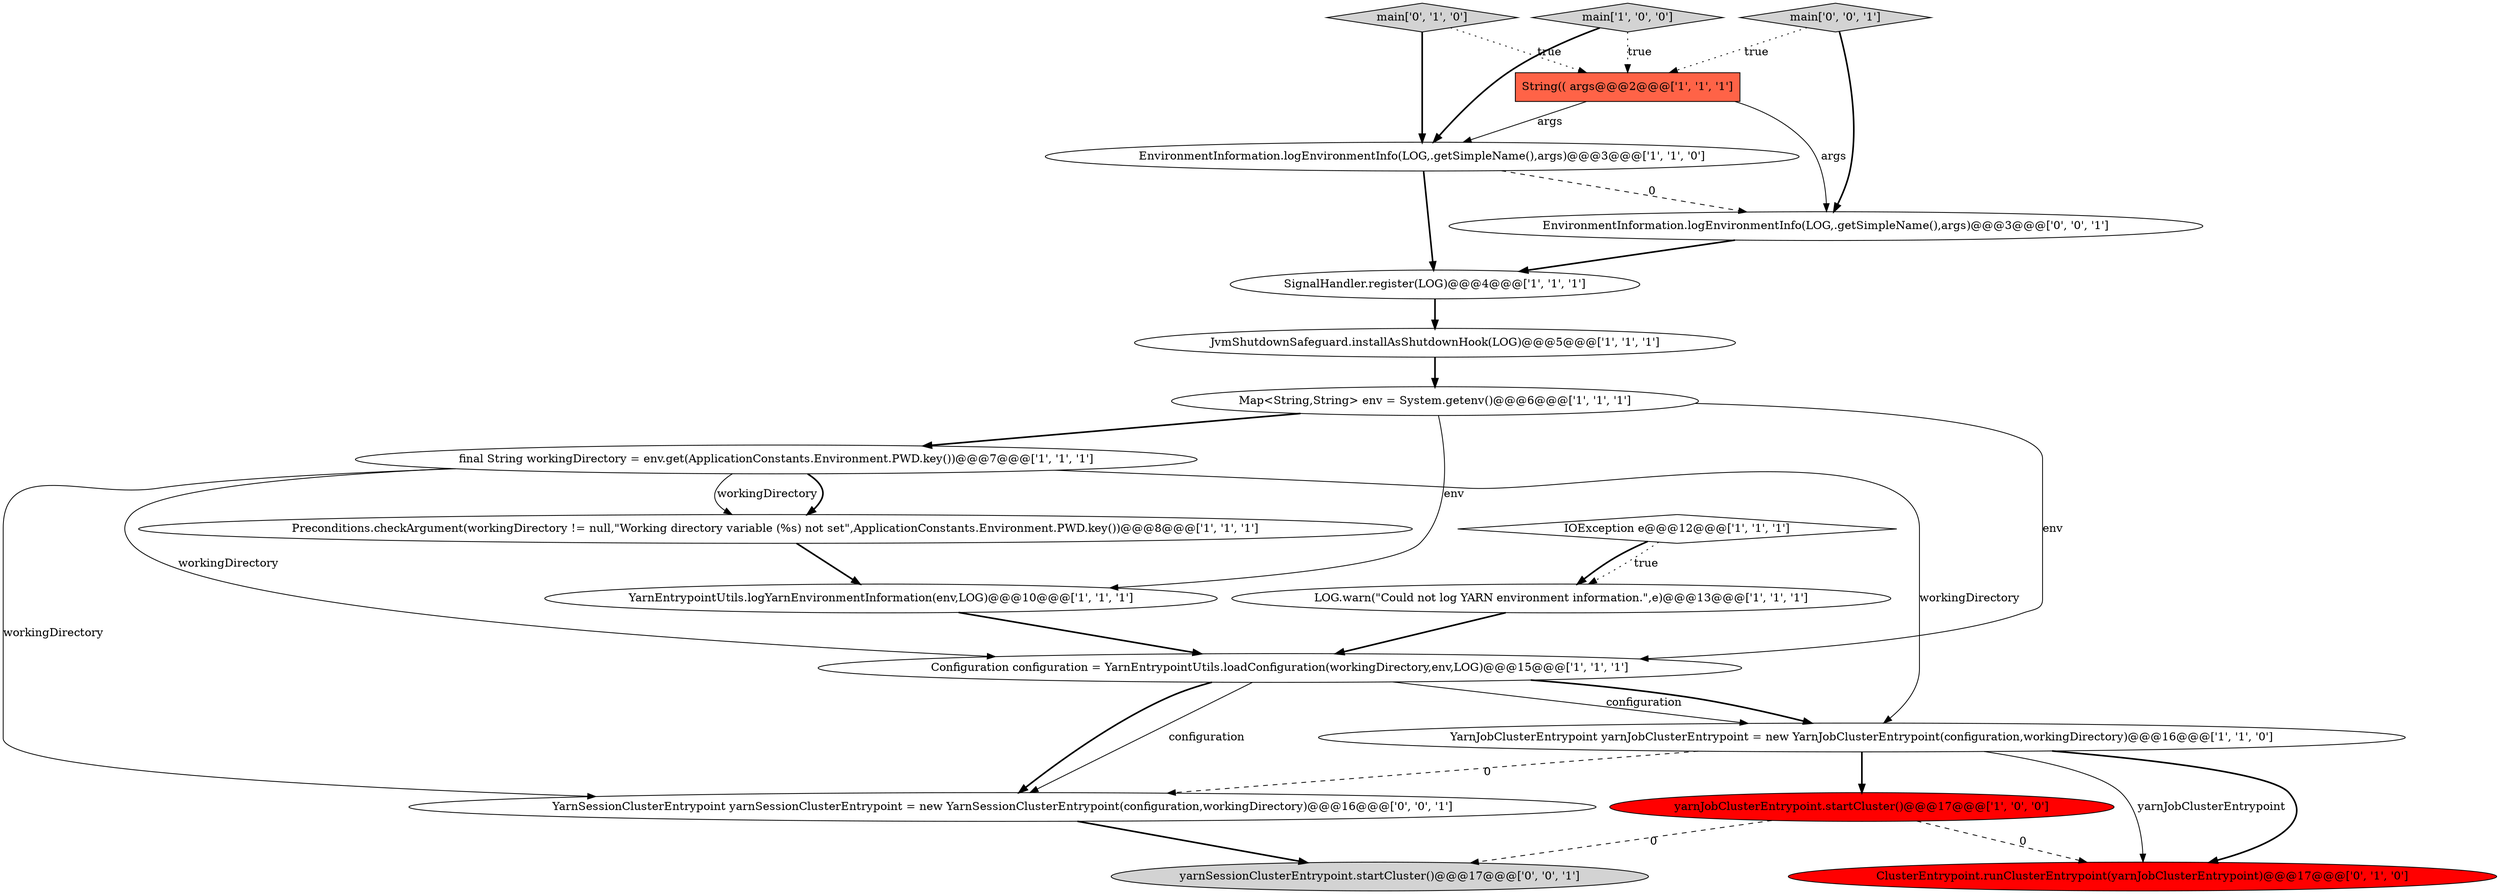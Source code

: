 digraph {
16 [style = filled, label = "yarnSessionClusterEntrypoint.startCluster()@@@17@@@['0', '0', '1']", fillcolor = lightgray, shape = ellipse image = "AAA0AAABBB3BBB"];
4 [style = filled, label = "Preconditions.checkArgument(workingDirectory != null,\"Working directory variable (%s) not set\",ApplicationConstants.Environment.PWD.key())@@@8@@@['1', '1', '1']", fillcolor = white, shape = ellipse image = "AAA0AAABBB1BBB"];
10 [style = filled, label = "main['1', '0', '0']", fillcolor = lightgray, shape = diamond image = "AAA0AAABBB1BBB"];
11 [style = filled, label = "LOG.warn(\"Could not log YARN environment information.\",e)@@@13@@@['1', '1', '1']", fillcolor = white, shape = ellipse image = "AAA0AAABBB1BBB"];
8 [style = filled, label = "SignalHandler.register(LOG)@@@4@@@['1', '1', '1']", fillcolor = white, shape = ellipse image = "AAA0AAABBB1BBB"];
17 [style = filled, label = "main['0', '0', '1']", fillcolor = lightgray, shape = diamond image = "AAA0AAABBB3BBB"];
12 [style = filled, label = "IOException e@@@12@@@['1', '1', '1']", fillcolor = white, shape = diamond image = "AAA0AAABBB1BBB"];
0 [style = filled, label = "String(( args@@@2@@@['1', '1', '1']", fillcolor = tomato, shape = box image = "AAA0AAABBB1BBB"];
2 [style = filled, label = "YarnEntrypointUtils.logYarnEnvironmentInformation(env,LOG)@@@10@@@['1', '1', '1']", fillcolor = white, shape = ellipse image = "AAA0AAABBB1BBB"];
1 [style = filled, label = "Map<String,String> env = System.getenv()@@@6@@@['1', '1', '1']", fillcolor = white, shape = ellipse image = "AAA0AAABBB1BBB"];
6 [style = filled, label = "final String workingDirectory = env.get(ApplicationConstants.Environment.PWD.key())@@@7@@@['1', '1', '1']", fillcolor = white, shape = ellipse image = "AAA0AAABBB1BBB"];
14 [style = filled, label = "main['0', '1', '0']", fillcolor = lightgray, shape = diamond image = "AAA0AAABBB2BBB"];
9 [style = filled, label = "Configuration configuration = YarnEntrypointUtils.loadConfiguration(workingDirectory,env,LOG)@@@15@@@['1', '1', '1']", fillcolor = white, shape = ellipse image = "AAA0AAABBB1BBB"];
13 [style = filled, label = "YarnJobClusterEntrypoint yarnJobClusterEntrypoint = new YarnJobClusterEntrypoint(configuration,workingDirectory)@@@16@@@['1', '1', '0']", fillcolor = white, shape = ellipse image = "AAA0AAABBB1BBB"];
18 [style = filled, label = "EnvironmentInformation.logEnvironmentInfo(LOG,.getSimpleName(),args)@@@3@@@['0', '0', '1']", fillcolor = white, shape = ellipse image = "AAA0AAABBB3BBB"];
5 [style = filled, label = "JvmShutdownSafeguard.installAsShutdownHook(LOG)@@@5@@@['1', '1', '1']", fillcolor = white, shape = ellipse image = "AAA0AAABBB1BBB"];
7 [style = filled, label = "yarnJobClusterEntrypoint.startCluster()@@@17@@@['1', '0', '0']", fillcolor = red, shape = ellipse image = "AAA1AAABBB1BBB"];
19 [style = filled, label = "YarnSessionClusterEntrypoint yarnSessionClusterEntrypoint = new YarnSessionClusterEntrypoint(configuration,workingDirectory)@@@16@@@['0', '0', '1']", fillcolor = white, shape = ellipse image = "AAA0AAABBB3BBB"];
15 [style = filled, label = "ClusterEntrypoint.runClusterEntrypoint(yarnJobClusterEntrypoint)@@@17@@@['0', '1', '0']", fillcolor = red, shape = ellipse image = "AAA1AAABBB2BBB"];
3 [style = filled, label = "EnvironmentInformation.logEnvironmentInfo(LOG,.getSimpleName(),args)@@@3@@@['1', '1', '0']", fillcolor = white, shape = ellipse image = "AAA0AAABBB1BBB"];
6->13 [style = solid, label="workingDirectory"];
14->3 [style = bold, label=""];
6->9 [style = solid, label="workingDirectory"];
17->0 [style = dotted, label="true"];
14->0 [style = dotted, label="true"];
7->16 [style = dashed, label="0"];
3->18 [style = dashed, label="0"];
12->11 [style = bold, label=""];
10->3 [style = bold, label=""];
4->2 [style = bold, label=""];
1->2 [style = solid, label="env"];
2->9 [style = bold, label=""];
13->19 [style = dashed, label="0"];
11->9 [style = bold, label=""];
19->16 [style = bold, label=""];
12->11 [style = dotted, label="true"];
0->18 [style = solid, label="args"];
5->1 [style = bold, label=""];
6->4 [style = bold, label=""];
1->6 [style = bold, label=""];
13->15 [style = solid, label="yarnJobClusterEntrypoint"];
8->5 [style = bold, label=""];
9->13 [style = solid, label="configuration"];
0->3 [style = solid, label="args"];
13->7 [style = bold, label=""];
3->8 [style = bold, label=""];
6->19 [style = solid, label="workingDirectory"];
7->15 [style = dashed, label="0"];
9->19 [style = bold, label=""];
10->0 [style = dotted, label="true"];
18->8 [style = bold, label=""];
13->15 [style = bold, label=""];
6->4 [style = solid, label="workingDirectory"];
9->19 [style = solid, label="configuration"];
1->9 [style = solid, label="env"];
17->18 [style = bold, label=""];
9->13 [style = bold, label=""];
}
